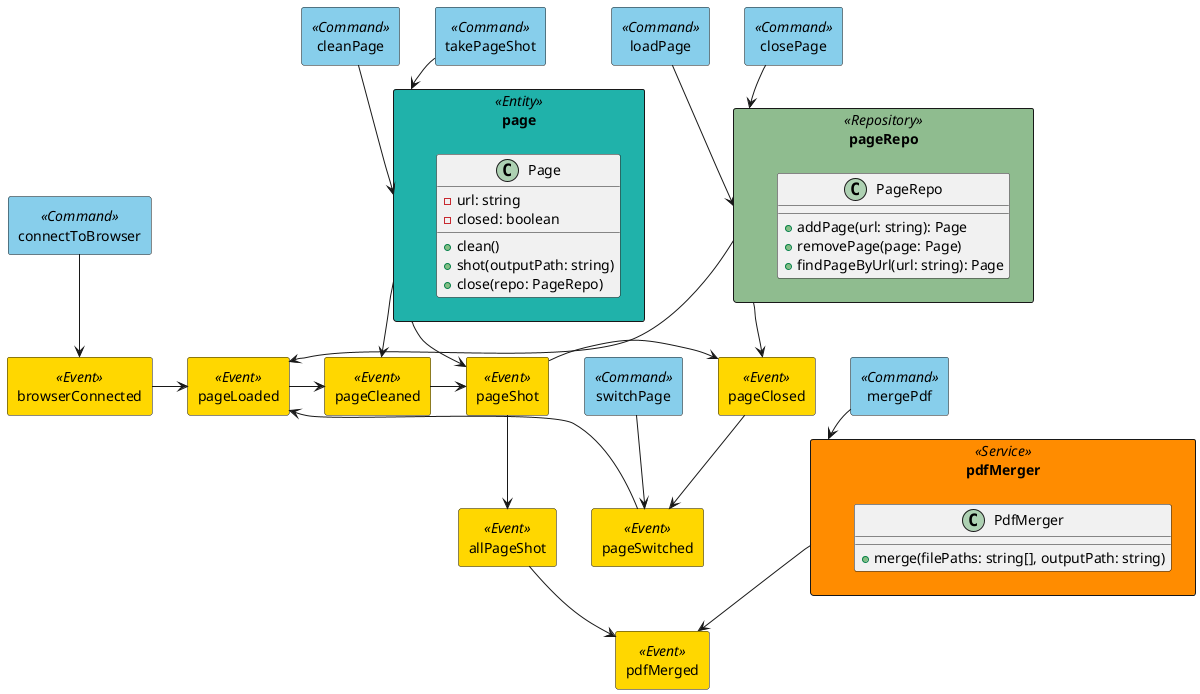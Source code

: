 @startuml
allowmixing
skinparam rectangle {
    BackgroundColor<<Event>> #FFD700
    BackgroundColor<<Command>> #87CEEB
    BackgroundColor<<Role>> #9370DB
    BackgroundColor<<BusinessRule>> #FF6347
    BackgroundColor<<Entity>> #20B2AA
    BackgroundColor<<ValueObject>> #F0E68C
    BackgroundColor<<Aggregate>> #98FB98
    BackgroundColor<<AggregateRoot>> #32CD32
    BackgroundColor<<BoundedContext>> #DDA0DD
    BackgroundColor<<Policy>> #FFB6C1
    BackgroundColor<<ReadModel>> #D2B48C
    BackgroundColor<<Repository>> #8FBC8F
    BackgroundColor<<Service>> #FF8C00
}

/' % connect to browser % '/
rectangle browserConnected <<Event>>
rectangle connectToBrowser <<Command>>
connectToBrowser --> browserConnected

/' % page % '/
rectangle page <<Entity>> {
    class Page {
        -url: string
        -closed: boolean
        +clean()
        +shot(outputPath: string)
        +close(repo: PageRepo)
    }
}

/' % page repo % '/
rectangle pageRepo <<Repository>> {
    class PageRepo {
        +addPage(url: string): Page
        +removePage(page: Page)
        +findPageByUrl(url: string): Page
    }
}

/' % load page % '/
rectangle pageLoaded <<Event>>
browserConnected -right-> pageLoaded
rectangle loadPage <<Command>>
loadPage --> pageRepo
pageRepo --> pageLoaded

/' % clean page % '/
rectangle pageCleaned <<Event>>
pageLoaded -right-> pageCleaned
rectangle cleanPage <<Command>>
cleanPage --> page
page --> pageCleaned

/' % shot page % '/
rectangle pageShot <<Event>>
pageCleaned -right-> pageShot
rectangle takePageShot <<Command>>
takePageShot --> page
page --> pageShot

/' % close page % '/
rectangle pageClosed <<Event>>
pageShot -right-> pageClosed
rectangle closePage <<Command>>
closePage --> pageRepo
pageRepo --> pageClosed

/' % switch to another page % '/
rectangle pageSwitched <<Event>>
pageClosed -right-> pageSwitched
rectangle switchPage <<Command>>
switchPage --> pageSwitched

rectangle allPageShot <<Event>>
pageSwitched --> pageLoaded
pageShot --> allPageShot

/' % merge pdf % '/
rectangle pdfMerged <<Event>>
allPageShot --> pdfMerged
rectangle mergePdf <<Command>>
rectangle pdfMerger <<Service>> {
    class PdfMerger {
        +merge(filePaths: string[], outputPath: string)
    }
}
mergePdf --> pdfMerger
pdfMerger --> pdfMerged
@enduml
